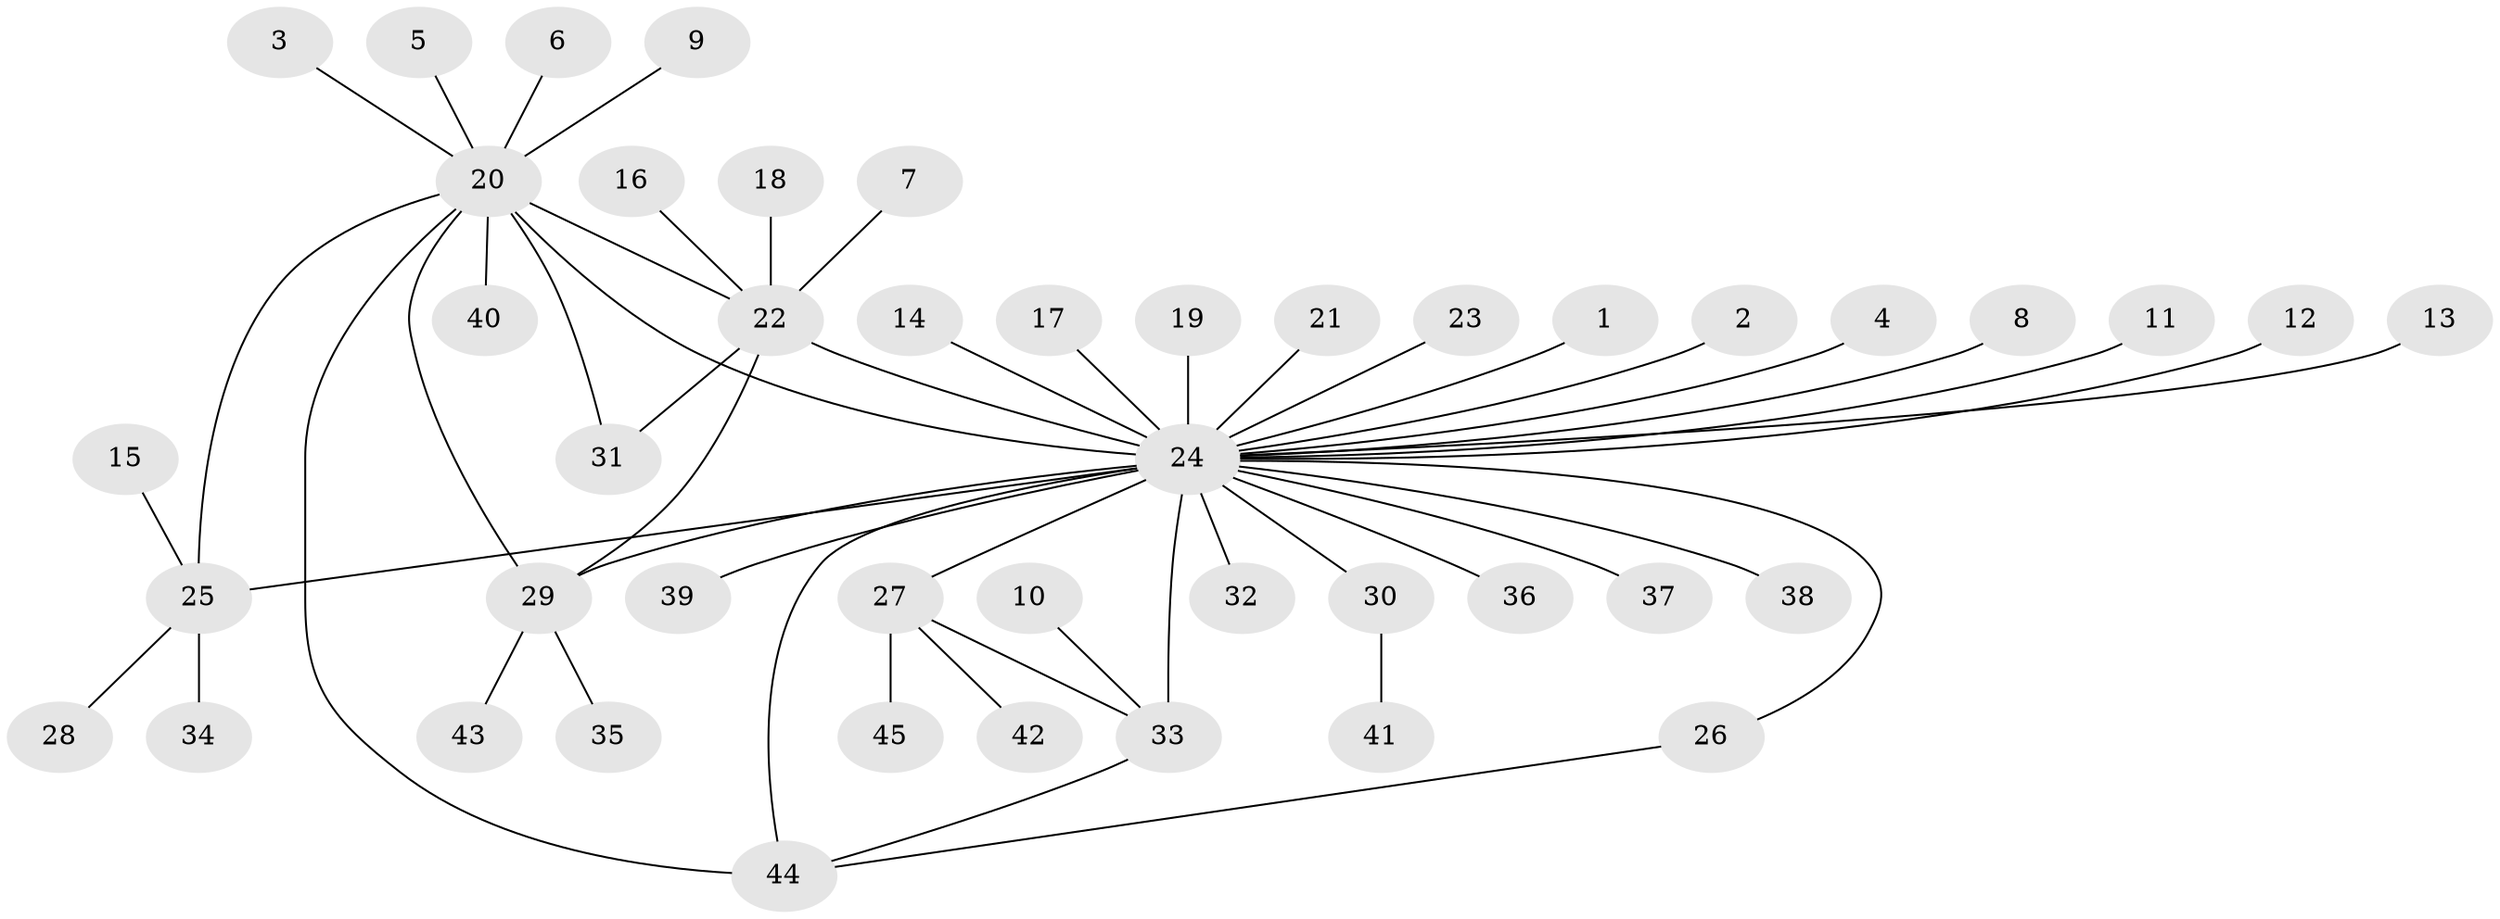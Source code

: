 // original degree distribution, {2: 0.16853932584269662, 30: 0.011235955056179775, 8: 0.02247191011235955, 1: 0.6067415730337079, 5: 0.02247191011235955, 6: 0.011235955056179775, 7: 0.011235955056179775, 10: 0.02247191011235955, 3: 0.0898876404494382, 9: 0.011235955056179775, 4: 0.02247191011235955}
// Generated by graph-tools (version 1.1) at 2025/49/03/09/25 03:49:55]
// undirected, 45 vertices, 53 edges
graph export_dot {
graph [start="1"]
  node [color=gray90,style=filled];
  1;
  2;
  3;
  4;
  5;
  6;
  7;
  8;
  9;
  10;
  11;
  12;
  13;
  14;
  15;
  16;
  17;
  18;
  19;
  20;
  21;
  22;
  23;
  24;
  25;
  26;
  27;
  28;
  29;
  30;
  31;
  32;
  33;
  34;
  35;
  36;
  37;
  38;
  39;
  40;
  41;
  42;
  43;
  44;
  45;
  1 -- 24 [weight=1.0];
  2 -- 24 [weight=1.0];
  3 -- 20 [weight=1.0];
  4 -- 24 [weight=1.0];
  5 -- 20 [weight=1.0];
  6 -- 20 [weight=1.0];
  7 -- 22 [weight=1.0];
  8 -- 24 [weight=1.0];
  9 -- 20 [weight=1.0];
  10 -- 33 [weight=1.0];
  11 -- 24 [weight=1.0];
  12 -- 24 [weight=1.0];
  13 -- 24 [weight=1.0];
  14 -- 24 [weight=1.0];
  15 -- 25 [weight=1.0];
  16 -- 22 [weight=1.0];
  17 -- 24 [weight=1.0];
  18 -- 22 [weight=1.0];
  19 -- 24 [weight=1.0];
  20 -- 22 [weight=2.0];
  20 -- 24 [weight=2.0];
  20 -- 25 [weight=2.0];
  20 -- 29 [weight=1.0];
  20 -- 31 [weight=1.0];
  20 -- 40 [weight=1.0];
  20 -- 44 [weight=1.0];
  21 -- 24 [weight=1.0];
  22 -- 24 [weight=3.0];
  22 -- 29 [weight=1.0];
  22 -- 31 [weight=1.0];
  23 -- 24 [weight=1.0];
  24 -- 25 [weight=1.0];
  24 -- 26 [weight=1.0];
  24 -- 27 [weight=1.0];
  24 -- 29 [weight=1.0];
  24 -- 30 [weight=1.0];
  24 -- 32 [weight=1.0];
  24 -- 33 [weight=1.0];
  24 -- 36 [weight=1.0];
  24 -- 37 [weight=1.0];
  24 -- 38 [weight=1.0];
  24 -- 39 [weight=1.0];
  24 -- 44 [weight=3.0];
  25 -- 28 [weight=1.0];
  25 -- 34 [weight=1.0];
  26 -- 44 [weight=1.0];
  27 -- 33 [weight=1.0];
  27 -- 42 [weight=1.0];
  27 -- 45 [weight=1.0];
  29 -- 35 [weight=1.0];
  29 -- 43 [weight=1.0];
  30 -- 41 [weight=1.0];
  33 -- 44 [weight=1.0];
}
